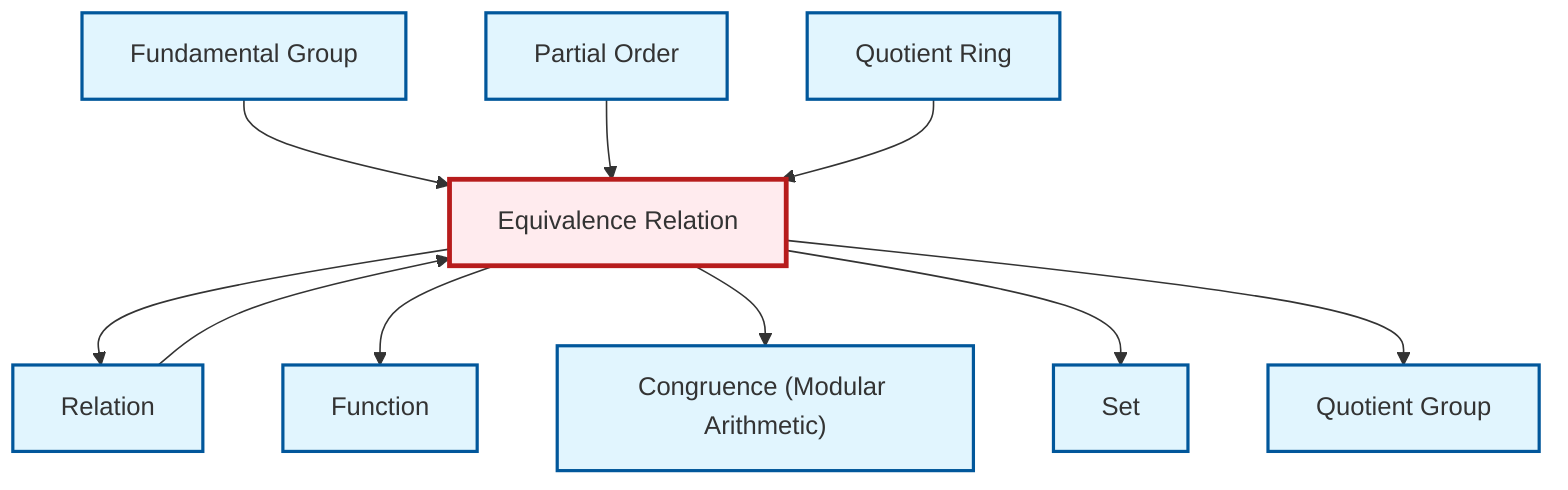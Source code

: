 graph TD
    classDef definition fill:#e1f5fe,stroke:#01579b,stroke-width:2px
    classDef theorem fill:#f3e5f5,stroke:#4a148c,stroke-width:2px
    classDef axiom fill:#fff3e0,stroke:#e65100,stroke-width:2px
    classDef example fill:#e8f5e9,stroke:#1b5e20,stroke-width:2px
    classDef current fill:#ffebee,stroke:#b71c1c,stroke-width:3px
    def-set["Set"]:::definition
    def-quotient-group["Quotient Group"]:::definition
    def-equivalence-relation["Equivalence Relation"]:::definition
    def-quotient-ring["Quotient Ring"]:::definition
    def-function["Function"]:::definition
    def-partial-order["Partial Order"]:::definition
    def-relation["Relation"]:::definition
    def-congruence["Congruence (Modular Arithmetic)"]:::definition
    def-fundamental-group["Fundamental Group"]:::definition
    def-fundamental-group --> def-equivalence-relation
    def-equivalence-relation --> def-relation
    def-equivalence-relation --> def-function
    def-equivalence-relation --> def-congruence
    def-partial-order --> def-equivalence-relation
    def-quotient-ring --> def-equivalence-relation
    def-equivalence-relation --> def-set
    def-equivalence-relation --> def-quotient-group
    def-relation --> def-equivalence-relation
    class def-equivalence-relation current